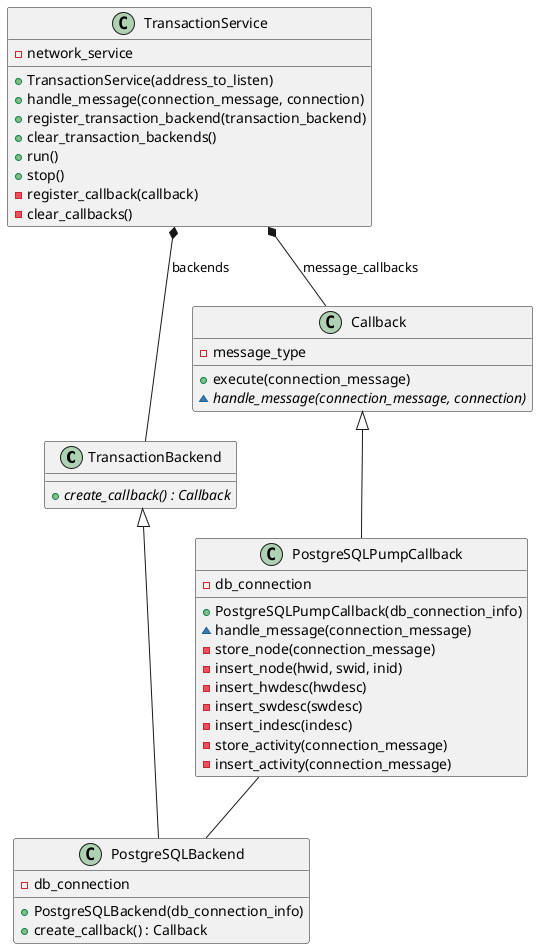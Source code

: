 @startuml

TransactionBackend <|-- PostgreSQLBackend
Callback <|-- PostgreSQLPumpCallback
PostgreSQLPumpCallback -- PostgreSQLBackend
TransactionService *-- TransactionBackend : backends
TransactionService *-- Callback : message_callbacks

class TransactionService {
	+ TransactionService(address_to_listen)
	+ handle_message(connection_message, connection)
	+ register_transaction_backend(transaction_backend)
	+ clear_transaction_backends()
	+ run()
	+ stop()
	- network_service
	- register_callback(callback)
	- clear_callbacks()
}

class TransactionBackend {
	+ {abstract} create_callback() : Callback
}

class PostgreSQLBackend {
	+ PostgreSQLBackend(db_connection_info)
	+ create_callback() : Callback
	- db_connection
}

class Callback {
	+ execute(connection_message)
	~ {abstract} handle_message(connection_message, connection)
	- message_type
}

class PostgreSQLPumpCallback {
	+ PostgreSQLPumpCallback(db_connection_info)
	~ handle_message(connection_message)
	- db_connection
	- store_node(connection_message)
	- insert_node(hwid, swid, inid)
	- insert_hwdesc(hwdesc)
	- insert_swdesc(swdesc)
	- insert_indesc(indesc)
	- store_activity(connection_message)
	- insert_activity(connection_message)
}

@enduml
